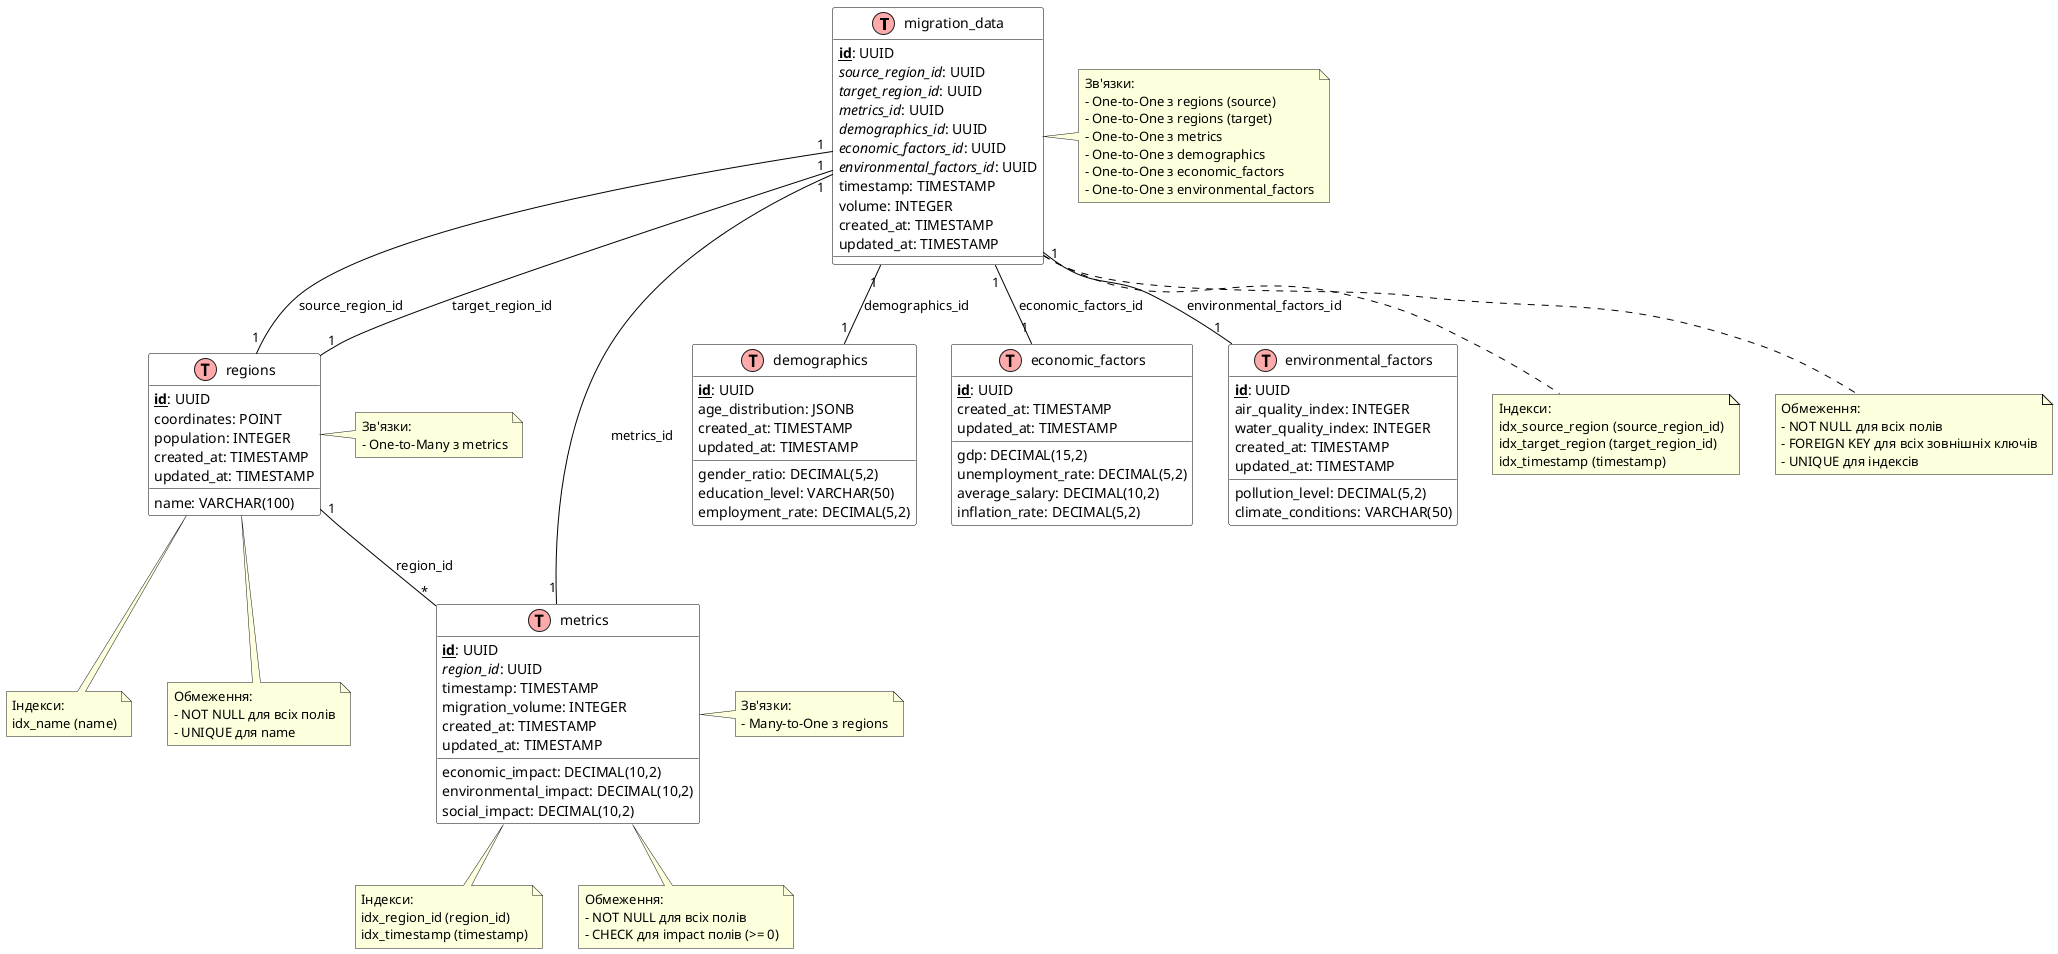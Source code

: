 @startuml
!define table(x) class x << (T,#FFAAAA) >>
!define primary_key(x) <b><u>x</u></b>
!define foreign_key(x) <i>x</i>

' Стилі для таблиць
skinparam class {
    BackgroundColor White
    ArrowColor Black
    BorderColor Black
}

' Таблиці
table(migration_data) {
    primary_key(id): UUID
    foreign_key(source_region_id): UUID
    foreign_key(target_region_id): UUID
    foreign_key(metrics_id): UUID
    foreign_key(demographics_id): UUID
    foreign_key(economic_factors_id): UUID
    foreign_key(environmental_factors_id): UUID
    timestamp: TIMESTAMP
    volume: INTEGER
    created_at: TIMESTAMP
    updated_at: TIMESTAMP
}

table(regions) {
    primary_key(id): UUID
    name: VARCHAR(100)
    coordinates: POINT
    population: INTEGER
    created_at: TIMESTAMP
    updated_at: TIMESTAMP
}

table(metrics) {
    primary_key(id): UUID
    foreign_key(region_id): UUID
    timestamp: TIMESTAMP
    migration_volume: INTEGER
    economic_impact: DECIMAL(10,2)
    environmental_impact: DECIMAL(10,2)
    social_impact: DECIMAL(10,2)
    created_at: TIMESTAMP
    updated_at: TIMESTAMP
}

table(demographics) {
    primary_key(id): UUID
    age_distribution: JSONB
    gender_ratio: DECIMAL(5,2)
    education_level: VARCHAR(50)
    employment_rate: DECIMAL(5,2)
    created_at: TIMESTAMP
    updated_at: TIMESTAMP
}

table(economic_factors) {
    primary_key(id): UUID
    gdp: DECIMAL(15,2)
    unemployment_rate: DECIMAL(5,2)
    average_salary: DECIMAL(10,2)
    inflation_rate: DECIMAL(5,2)
    created_at: TIMESTAMP
    updated_at: TIMESTAMP
}

table(environmental_factors) {
    primary_key(id): UUID
    air_quality_index: INTEGER
    water_quality_index: INTEGER
    pollution_level: DECIMAL(5,2)
    climate_conditions: VARCHAR(50)
    created_at: TIMESTAMP
    updated_at: TIMESTAMP
}

' Індекси
note bottom of migration_data
  Індекси:
  idx_source_region (source_region_id)
  idx_target_region (target_region_id)
  idx_timestamp (timestamp)
end note

note bottom of regions
  Індекси:
  idx_name (name)
end note

note bottom of metrics
  Індекси:
  idx_region_id (region_id)
  idx_timestamp (timestamp)
end note

' Зв'язки між таблицями
migration_data "1" -- "1" regions : "source_region_id"
migration_data "1" -- "1" regions : "target_region_id"
migration_data "1" -- "1" metrics : "metrics_id"
migration_data "1" -- "1" demographics : "demographics_id"
migration_data "1" -- "1" economic_factors : "economic_factors_id"
migration_data "1" -- "1" environmental_factors : "environmental_factors_id"
regions "1" -- "*" metrics : "region_id"

' Типи зв'язків
note right of migration_data
  Зв'язки:
  - One-to-One з regions (source)
  - One-to-One з regions (target)
  - One-to-One з metrics
  - One-to-One з demographics
  - One-to-One з economic_factors
  - One-to-One з environmental_factors
end note

note right of regions
  Зв'язки:
  - One-to-Many з metrics
end note

note right of metrics
  Зв'язки:
  - Many-to-One з regions
end note

' Обмеження
note bottom of migration_data
  Обмеження:
  - NOT NULL для всіх полів
  - FOREIGN KEY для всіх зовнішніх ключів
  - UNIQUE для індексів
end note

note bottom of regions
  Обмеження:
  - NOT NULL для всіх полів
  - UNIQUE для name
end note

note bottom of metrics
  Обмеження:
  - NOT NULL для всіх полів
  - CHECK для impact полів (>= 0)
end note
@enduml 